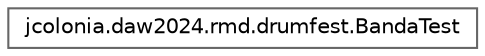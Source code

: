 digraph "Gráfico de jerarquía de clases"
{
 // INTERACTIVE_SVG=YES
 // LATEX_PDF_SIZE
  bgcolor="transparent";
  edge [fontname=Helvetica,fontsize=10,labelfontname=Helvetica,labelfontsize=10];
  node [fontname=Helvetica,fontsize=10,shape=box,height=0.2,width=0.4];
  rankdir="LR";
  Node0 [id="Node000000",label="jcolonia.daw2024.rmd.drumfest.BandaTest",height=0.2,width=0.4,color="grey40", fillcolor="white", style="filled",URL="$classjcolonia_1_1daw2024_1_1rmd_1_1drumfest_1_1_banda_test.html",tooltip="Pruebas sobre la clase Banda."];
}

